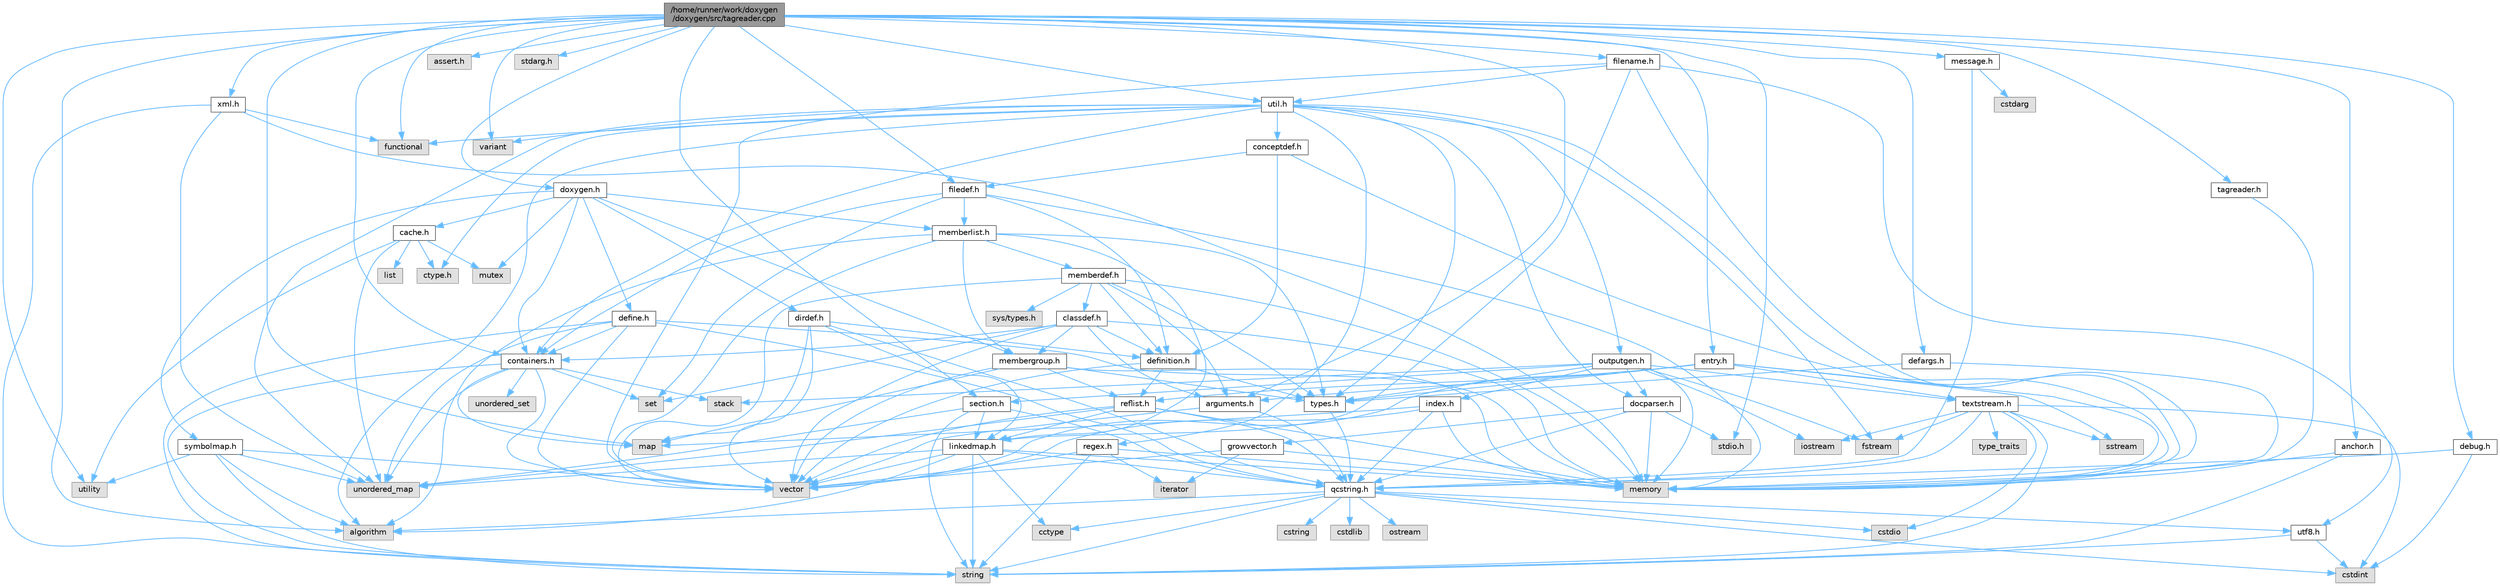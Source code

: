 digraph "/home/runner/work/doxygen/doxygen/src/tagreader.cpp"
{
 // INTERACTIVE_SVG=YES
 // LATEX_PDF_SIZE
  bgcolor="transparent";
  edge [fontname=Helvetica,fontsize=10,labelfontname=Helvetica,labelfontsize=10];
  node [fontname=Helvetica,fontsize=10,shape=box,height=0.2,width=0.4];
  Node1 [id="Node000001",label="/home/runner/work/doxygen\l/doxygen/src/tagreader.cpp",height=0.2,width=0.4,color="gray40", fillcolor="grey60", style="filled", fontcolor="black"];
  Node1 -> Node2 [id="edge1_Node000001_Node000002",color="steelblue1",style="solid"];
  Node2 [id="Node000002",label="tagreader.h",height=0.2,width=0.4,color="grey40", fillcolor="white", style="filled",URL="$d5/d61/tagreader_8h.html",tooltip=" "];
  Node2 -> Node3 [id="edge2_Node000002_Node000003",color="steelblue1",style="solid"];
  Node3 [id="Node000003",label="memory",height=0.2,width=0.4,color="grey60", fillcolor="#E0E0E0", style="filled"];
  Node1 -> Node4 [id="edge3_Node000001_Node000004",color="steelblue1",style="solid"];
  Node4 [id="Node000004",label="map",height=0.2,width=0.4,color="grey60", fillcolor="#E0E0E0", style="filled"];
  Node1 -> Node5 [id="edge4_Node000001_Node000005",color="steelblue1",style="solid"];
  Node5 [id="Node000005",label="functional",height=0.2,width=0.4,color="grey60", fillcolor="#E0E0E0", style="filled"];
  Node1 -> Node6 [id="edge5_Node000001_Node000006",color="steelblue1",style="solid"];
  Node6 [id="Node000006",label="utility",height=0.2,width=0.4,color="grey60", fillcolor="#E0E0E0", style="filled"];
  Node1 -> Node7 [id="edge6_Node000001_Node000007",color="steelblue1",style="solid"];
  Node7 [id="Node000007",label="algorithm",height=0.2,width=0.4,color="grey60", fillcolor="#E0E0E0", style="filled"];
  Node1 -> Node8 [id="edge7_Node000001_Node000008",color="steelblue1",style="solid"];
  Node8 [id="Node000008",label="variant",height=0.2,width=0.4,color="grey60", fillcolor="#E0E0E0", style="filled"];
  Node1 -> Node9 [id="edge8_Node000001_Node000009",color="steelblue1",style="solid"];
  Node9 [id="Node000009",label="assert.h",height=0.2,width=0.4,color="grey60", fillcolor="#E0E0E0", style="filled"];
  Node1 -> Node10 [id="edge9_Node000001_Node000010",color="steelblue1",style="solid"];
  Node10 [id="Node000010",label="stdio.h",height=0.2,width=0.4,color="grey60", fillcolor="#E0E0E0", style="filled"];
  Node1 -> Node11 [id="edge10_Node000001_Node000011",color="steelblue1",style="solid"];
  Node11 [id="Node000011",label="stdarg.h",height=0.2,width=0.4,color="grey60", fillcolor="#E0E0E0", style="filled"];
  Node1 -> Node12 [id="edge11_Node000001_Node000012",color="steelblue1",style="solid"];
  Node12 [id="Node000012",label="xml.h",height=0.2,width=0.4,color="grey40", fillcolor="white", style="filled",URL="$d0/d62/xml_8h.html",tooltip=" "];
  Node12 -> Node3 [id="edge12_Node000012_Node000003",color="steelblue1",style="solid"];
  Node12 -> Node5 [id="edge13_Node000012_Node000005",color="steelblue1",style="solid"];
  Node12 -> Node13 [id="edge14_Node000012_Node000013",color="steelblue1",style="solid"];
  Node13 [id="Node000013",label="string",height=0.2,width=0.4,color="grey60", fillcolor="#E0E0E0", style="filled"];
  Node12 -> Node14 [id="edge15_Node000012_Node000014",color="steelblue1",style="solid"];
  Node14 [id="Node000014",label="unordered_map",height=0.2,width=0.4,color="grey60", fillcolor="#E0E0E0", style="filled"];
  Node1 -> Node15 [id="edge16_Node000001_Node000015",color="steelblue1",style="solid"];
  Node15 [id="Node000015",label="entry.h",height=0.2,width=0.4,color="grey40", fillcolor="white", style="filled",URL="$d1/dc6/entry_8h.html",tooltip=" "];
  Node15 -> Node16 [id="edge17_Node000015_Node000016",color="steelblue1",style="solid"];
  Node16 [id="Node000016",label="vector",height=0.2,width=0.4,color="grey60", fillcolor="#E0E0E0", style="filled"];
  Node15 -> Node3 [id="edge18_Node000015_Node000003",color="steelblue1",style="solid"];
  Node15 -> Node17 [id="edge19_Node000015_Node000017",color="steelblue1",style="solid"];
  Node17 [id="Node000017",label="sstream",height=0.2,width=0.4,color="grey60", fillcolor="#E0E0E0", style="filled"];
  Node15 -> Node18 [id="edge20_Node000015_Node000018",color="steelblue1",style="solid"];
  Node18 [id="Node000018",label="types.h",height=0.2,width=0.4,color="grey40", fillcolor="white", style="filled",URL="$d9/d49/types_8h.html",tooltip="This file contains a number of basic enums and types."];
  Node18 -> Node19 [id="edge21_Node000018_Node000019",color="steelblue1",style="solid"];
  Node19 [id="Node000019",label="qcstring.h",height=0.2,width=0.4,color="grey40", fillcolor="white", style="filled",URL="$d7/d5c/qcstring_8h.html",tooltip=" "];
  Node19 -> Node13 [id="edge22_Node000019_Node000013",color="steelblue1",style="solid"];
  Node19 -> Node7 [id="edge23_Node000019_Node000007",color="steelblue1",style="solid"];
  Node19 -> Node20 [id="edge24_Node000019_Node000020",color="steelblue1",style="solid"];
  Node20 [id="Node000020",label="cctype",height=0.2,width=0.4,color="grey60", fillcolor="#E0E0E0", style="filled"];
  Node19 -> Node21 [id="edge25_Node000019_Node000021",color="steelblue1",style="solid"];
  Node21 [id="Node000021",label="cstring",height=0.2,width=0.4,color="grey60", fillcolor="#E0E0E0", style="filled"];
  Node19 -> Node22 [id="edge26_Node000019_Node000022",color="steelblue1",style="solid"];
  Node22 [id="Node000022",label="cstdio",height=0.2,width=0.4,color="grey60", fillcolor="#E0E0E0", style="filled"];
  Node19 -> Node23 [id="edge27_Node000019_Node000023",color="steelblue1",style="solid"];
  Node23 [id="Node000023",label="cstdlib",height=0.2,width=0.4,color="grey60", fillcolor="#E0E0E0", style="filled"];
  Node19 -> Node24 [id="edge28_Node000019_Node000024",color="steelblue1",style="solid"];
  Node24 [id="Node000024",label="cstdint",height=0.2,width=0.4,color="grey60", fillcolor="#E0E0E0", style="filled"];
  Node19 -> Node25 [id="edge29_Node000019_Node000025",color="steelblue1",style="solid"];
  Node25 [id="Node000025",label="ostream",height=0.2,width=0.4,color="grey60", fillcolor="#E0E0E0", style="filled"];
  Node19 -> Node26 [id="edge30_Node000019_Node000026",color="steelblue1",style="solid"];
  Node26 [id="Node000026",label="utf8.h",height=0.2,width=0.4,color="grey40", fillcolor="white", style="filled",URL="$db/d7c/utf8_8h.html",tooltip="Various UTF8 related helper functions."];
  Node26 -> Node24 [id="edge31_Node000026_Node000024",color="steelblue1",style="solid"];
  Node26 -> Node13 [id="edge32_Node000026_Node000013",color="steelblue1",style="solid"];
  Node15 -> Node27 [id="edge33_Node000015_Node000027",color="steelblue1",style="solid"];
  Node27 [id="Node000027",label="arguments.h",height=0.2,width=0.4,color="grey40", fillcolor="white", style="filled",URL="$df/d9b/arguments_8h.html",tooltip=" "];
  Node27 -> Node16 [id="edge34_Node000027_Node000016",color="steelblue1",style="solid"];
  Node27 -> Node19 [id="edge35_Node000027_Node000019",color="steelblue1",style="solid"];
  Node15 -> Node28 [id="edge36_Node000015_Node000028",color="steelblue1",style="solid"];
  Node28 [id="Node000028",label="reflist.h",height=0.2,width=0.4,color="grey40", fillcolor="white", style="filled",URL="$d1/d02/reflist_8h.html",tooltip=" "];
  Node28 -> Node16 [id="edge37_Node000028_Node000016",color="steelblue1",style="solid"];
  Node28 -> Node14 [id="edge38_Node000028_Node000014",color="steelblue1",style="solid"];
  Node28 -> Node3 [id="edge39_Node000028_Node000003",color="steelblue1",style="solid"];
  Node28 -> Node19 [id="edge40_Node000028_Node000019",color="steelblue1",style="solid"];
  Node28 -> Node29 [id="edge41_Node000028_Node000029",color="steelblue1",style="solid"];
  Node29 [id="Node000029",label="linkedmap.h",height=0.2,width=0.4,color="grey40", fillcolor="white", style="filled",URL="$da/de1/linkedmap_8h.html",tooltip=" "];
  Node29 -> Node14 [id="edge42_Node000029_Node000014",color="steelblue1",style="solid"];
  Node29 -> Node16 [id="edge43_Node000029_Node000016",color="steelblue1",style="solid"];
  Node29 -> Node3 [id="edge44_Node000029_Node000003",color="steelblue1",style="solid"];
  Node29 -> Node13 [id="edge45_Node000029_Node000013",color="steelblue1",style="solid"];
  Node29 -> Node7 [id="edge46_Node000029_Node000007",color="steelblue1",style="solid"];
  Node29 -> Node20 [id="edge47_Node000029_Node000020",color="steelblue1",style="solid"];
  Node29 -> Node19 [id="edge48_Node000029_Node000019",color="steelblue1",style="solid"];
  Node15 -> Node30 [id="edge49_Node000015_Node000030",color="steelblue1",style="solid"];
  Node30 [id="Node000030",label="textstream.h",height=0.2,width=0.4,color="grey40", fillcolor="white", style="filled",URL="$d4/d7d/textstream_8h.html",tooltip=" "];
  Node30 -> Node13 [id="edge50_Node000030_Node000013",color="steelblue1",style="solid"];
  Node30 -> Node31 [id="edge51_Node000030_Node000031",color="steelblue1",style="solid"];
  Node31 [id="Node000031",label="iostream",height=0.2,width=0.4,color="grey60", fillcolor="#E0E0E0", style="filled"];
  Node30 -> Node17 [id="edge52_Node000030_Node000017",color="steelblue1",style="solid"];
  Node30 -> Node24 [id="edge53_Node000030_Node000024",color="steelblue1",style="solid"];
  Node30 -> Node22 [id="edge54_Node000030_Node000022",color="steelblue1",style="solid"];
  Node30 -> Node32 [id="edge55_Node000030_Node000032",color="steelblue1",style="solid"];
  Node32 [id="Node000032",label="fstream",height=0.2,width=0.4,color="grey60", fillcolor="#E0E0E0", style="filled"];
  Node30 -> Node33 [id="edge56_Node000030_Node000033",color="steelblue1",style="solid"];
  Node33 [id="Node000033",label="type_traits",height=0.2,width=0.4,color="grey60", fillcolor="#E0E0E0", style="filled"];
  Node30 -> Node19 [id="edge57_Node000030_Node000019",color="steelblue1",style="solid"];
  Node1 -> Node34 [id="edge58_Node000001_Node000034",color="steelblue1",style="solid"];
  Node34 [id="Node000034",label="doxygen.h",height=0.2,width=0.4,color="grey40", fillcolor="white", style="filled",URL="$d1/da1/doxygen_8h.html",tooltip=" "];
  Node34 -> Node35 [id="edge59_Node000034_Node000035",color="steelblue1",style="solid"];
  Node35 [id="Node000035",label="mutex",height=0.2,width=0.4,color="grey60", fillcolor="#E0E0E0", style="filled"];
  Node34 -> Node36 [id="edge60_Node000034_Node000036",color="steelblue1",style="solid"];
  Node36 [id="Node000036",label="containers.h",height=0.2,width=0.4,color="grey40", fillcolor="white", style="filled",URL="$d5/d75/containers_8h.html",tooltip=" "];
  Node36 -> Node16 [id="edge61_Node000036_Node000016",color="steelblue1",style="solid"];
  Node36 -> Node13 [id="edge62_Node000036_Node000013",color="steelblue1",style="solid"];
  Node36 -> Node37 [id="edge63_Node000036_Node000037",color="steelblue1",style="solid"];
  Node37 [id="Node000037",label="set",height=0.2,width=0.4,color="grey60", fillcolor="#E0E0E0", style="filled"];
  Node36 -> Node4 [id="edge64_Node000036_Node000004",color="steelblue1",style="solid"];
  Node36 -> Node38 [id="edge65_Node000036_Node000038",color="steelblue1",style="solid"];
  Node38 [id="Node000038",label="unordered_set",height=0.2,width=0.4,color="grey60", fillcolor="#E0E0E0", style="filled"];
  Node36 -> Node14 [id="edge66_Node000036_Node000014",color="steelblue1",style="solid"];
  Node36 -> Node39 [id="edge67_Node000036_Node000039",color="steelblue1",style="solid"];
  Node39 [id="Node000039",label="stack",height=0.2,width=0.4,color="grey60", fillcolor="#E0E0E0", style="filled"];
  Node34 -> Node40 [id="edge68_Node000034_Node000040",color="steelblue1",style="solid"];
  Node40 [id="Node000040",label="membergroup.h",height=0.2,width=0.4,color="grey40", fillcolor="white", style="filled",URL="$d9/d11/membergroup_8h.html",tooltip=" "];
  Node40 -> Node16 [id="edge69_Node000040_Node000016",color="steelblue1",style="solid"];
  Node40 -> Node4 [id="edge70_Node000040_Node000004",color="steelblue1",style="solid"];
  Node40 -> Node3 [id="edge71_Node000040_Node000003",color="steelblue1",style="solid"];
  Node40 -> Node18 [id="edge72_Node000040_Node000018",color="steelblue1",style="solid"];
  Node40 -> Node28 [id="edge73_Node000040_Node000028",color="steelblue1",style="solid"];
  Node34 -> Node41 [id="edge74_Node000034_Node000041",color="steelblue1",style="solid"];
  Node41 [id="Node000041",label="dirdef.h",height=0.2,width=0.4,color="grey40", fillcolor="white", style="filled",URL="$d6/d15/dirdef_8h.html",tooltip=" "];
  Node41 -> Node16 [id="edge75_Node000041_Node000016",color="steelblue1",style="solid"];
  Node41 -> Node4 [id="edge76_Node000041_Node000004",color="steelblue1",style="solid"];
  Node41 -> Node19 [id="edge77_Node000041_Node000019",color="steelblue1",style="solid"];
  Node41 -> Node29 [id="edge78_Node000041_Node000029",color="steelblue1",style="solid"];
  Node41 -> Node42 [id="edge79_Node000041_Node000042",color="steelblue1",style="solid"];
  Node42 [id="Node000042",label="definition.h",height=0.2,width=0.4,color="grey40", fillcolor="white", style="filled",URL="$df/da1/definition_8h.html",tooltip=" "];
  Node42 -> Node16 [id="edge80_Node000042_Node000016",color="steelblue1",style="solid"];
  Node42 -> Node18 [id="edge81_Node000042_Node000018",color="steelblue1",style="solid"];
  Node42 -> Node28 [id="edge82_Node000042_Node000028",color="steelblue1",style="solid"];
  Node34 -> Node43 [id="edge83_Node000034_Node000043",color="steelblue1",style="solid"];
  Node43 [id="Node000043",label="memberlist.h",height=0.2,width=0.4,color="grey40", fillcolor="white", style="filled",URL="$dd/d78/memberlist_8h.html",tooltip=" "];
  Node43 -> Node16 [id="edge84_Node000043_Node000016",color="steelblue1",style="solid"];
  Node43 -> Node7 [id="edge85_Node000043_Node000007",color="steelblue1",style="solid"];
  Node43 -> Node44 [id="edge86_Node000043_Node000044",color="steelblue1",style="solid"];
  Node44 [id="Node000044",label="memberdef.h",height=0.2,width=0.4,color="grey40", fillcolor="white", style="filled",URL="$d4/d46/memberdef_8h.html",tooltip=" "];
  Node44 -> Node16 [id="edge87_Node000044_Node000016",color="steelblue1",style="solid"];
  Node44 -> Node3 [id="edge88_Node000044_Node000003",color="steelblue1",style="solid"];
  Node44 -> Node45 [id="edge89_Node000044_Node000045",color="steelblue1",style="solid"];
  Node45 [id="Node000045",label="sys/types.h",height=0.2,width=0.4,color="grey60", fillcolor="#E0E0E0", style="filled"];
  Node44 -> Node18 [id="edge90_Node000044_Node000018",color="steelblue1",style="solid"];
  Node44 -> Node42 [id="edge91_Node000044_Node000042",color="steelblue1",style="solid"];
  Node44 -> Node27 [id="edge92_Node000044_Node000027",color="steelblue1",style="solid"];
  Node44 -> Node46 [id="edge93_Node000044_Node000046",color="steelblue1",style="solid"];
  Node46 [id="Node000046",label="classdef.h",height=0.2,width=0.4,color="grey40", fillcolor="white", style="filled",URL="$d1/da6/classdef_8h.html",tooltip=" "];
  Node46 -> Node3 [id="edge94_Node000046_Node000003",color="steelblue1",style="solid"];
  Node46 -> Node16 [id="edge95_Node000046_Node000016",color="steelblue1",style="solid"];
  Node46 -> Node37 [id="edge96_Node000046_Node000037",color="steelblue1",style="solid"];
  Node46 -> Node36 [id="edge97_Node000046_Node000036",color="steelblue1",style="solid"];
  Node46 -> Node42 [id="edge98_Node000046_Node000042",color="steelblue1",style="solid"];
  Node46 -> Node27 [id="edge99_Node000046_Node000027",color="steelblue1",style="solid"];
  Node46 -> Node40 [id="edge100_Node000046_Node000040",color="steelblue1",style="solid"];
  Node43 -> Node29 [id="edge101_Node000043_Node000029",color="steelblue1",style="solid"];
  Node43 -> Node18 [id="edge102_Node000043_Node000018",color="steelblue1",style="solid"];
  Node43 -> Node40 [id="edge103_Node000043_Node000040",color="steelblue1",style="solid"];
  Node34 -> Node47 [id="edge104_Node000034_Node000047",color="steelblue1",style="solid"];
  Node47 [id="Node000047",label="define.h",height=0.2,width=0.4,color="grey40", fillcolor="white", style="filled",URL="$df/d67/define_8h.html",tooltip=" "];
  Node47 -> Node16 [id="edge105_Node000047_Node000016",color="steelblue1",style="solid"];
  Node47 -> Node3 [id="edge106_Node000047_Node000003",color="steelblue1",style="solid"];
  Node47 -> Node13 [id="edge107_Node000047_Node000013",color="steelblue1",style="solid"];
  Node47 -> Node14 [id="edge108_Node000047_Node000014",color="steelblue1",style="solid"];
  Node47 -> Node19 [id="edge109_Node000047_Node000019",color="steelblue1",style="solid"];
  Node47 -> Node36 [id="edge110_Node000047_Node000036",color="steelblue1",style="solid"];
  Node34 -> Node48 [id="edge111_Node000034_Node000048",color="steelblue1",style="solid"];
  Node48 [id="Node000048",label="cache.h",height=0.2,width=0.4,color="grey40", fillcolor="white", style="filled",URL="$d3/d26/cache_8h.html",tooltip=" "];
  Node48 -> Node49 [id="edge112_Node000048_Node000049",color="steelblue1",style="solid"];
  Node49 [id="Node000049",label="list",height=0.2,width=0.4,color="grey60", fillcolor="#E0E0E0", style="filled"];
  Node48 -> Node14 [id="edge113_Node000048_Node000014",color="steelblue1",style="solid"];
  Node48 -> Node35 [id="edge114_Node000048_Node000035",color="steelblue1",style="solid"];
  Node48 -> Node6 [id="edge115_Node000048_Node000006",color="steelblue1",style="solid"];
  Node48 -> Node50 [id="edge116_Node000048_Node000050",color="steelblue1",style="solid"];
  Node50 [id="Node000050",label="ctype.h",height=0.2,width=0.4,color="grey60", fillcolor="#E0E0E0", style="filled"];
  Node34 -> Node51 [id="edge117_Node000034_Node000051",color="steelblue1",style="solid"];
  Node51 [id="Node000051",label="symbolmap.h",height=0.2,width=0.4,color="grey40", fillcolor="white", style="filled",URL="$d7/ddd/symbolmap_8h.html",tooltip=" "];
  Node51 -> Node7 [id="edge118_Node000051_Node000007",color="steelblue1",style="solid"];
  Node51 -> Node14 [id="edge119_Node000051_Node000014",color="steelblue1",style="solid"];
  Node51 -> Node16 [id="edge120_Node000051_Node000016",color="steelblue1",style="solid"];
  Node51 -> Node13 [id="edge121_Node000051_Node000013",color="steelblue1",style="solid"];
  Node51 -> Node6 [id="edge122_Node000051_Node000006",color="steelblue1",style="solid"];
  Node1 -> Node52 [id="edge123_Node000001_Node000052",color="steelblue1",style="solid"];
  Node52 [id="Node000052",label="util.h",height=0.2,width=0.4,color="grey40", fillcolor="white", style="filled",URL="$d8/d3c/util_8h.html",tooltip="A bunch of utility functions."];
  Node52 -> Node3 [id="edge124_Node000052_Node000003",color="steelblue1",style="solid"];
  Node52 -> Node14 [id="edge125_Node000052_Node000014",color="steelblue1",style="solid"];
  Node52 -> Node7 [id="edge126_Node000052_Node000007",color="steelblue1",style="solid"];
  Node52 -> Node5 [id="edge127_Node000052_Node000005",color="steelblue1",style="solid"];
  Node52 -> Node32 [id="edge128_Node000052_Node000032",color="steelblue1",style="solid"];
  Node52 -> Node8 [id="edge129_Node000052_Node000008",color="steelblue1",style="solid"];
  Node52 -> Node50 [id="edge130_Node000052_Node000050",color="steelblue1",style="solid"];
  Node52 -> Node18 [id="edge131_Node000052_Node000018",color="steelblue1",style="solid"];
  Node52 -> Node53 [id="edge132_Node000052_Node000053",color="steelblue1",style="solid"];
  Node53 [id="Node000053",label="docparser.h",height=0.2,width=0.4,color="grey40", fillcolor="white", style="filled",URL="$de/d9c/docparser_8h.html",tooltip=" "];
  Node53 -> Node10 [id="edge133_Node000053_Node000010",color="steelblue1",style="solid"];
  Node53 -> Node3 [id="edge134_Node000053_Node000003",color="steelblue1",style="solid"];
  Node53 -> Node19 [id="edge135_Node000053_Node000019",color="steelblue1",style="solid"];
  Node53 -> Node54 [id="edge136_Node000053_Node000054",color="steelblue1",style="solid"];
  Node54 [id="Node000054",label="growvector.h",height=0.2,width=0.4,color="grey40", fillcolor="white", style="filled",URL="$d7/d50/growvector_8h.html",tooltip=" "];
  Node54 -> Node16 [id="edge137_Node000054_Node000016",color="steelblue1",style="solid"];
  Node54 -> Node3 [id="edge138_Node000054_Node000003",color="steelblue1",style="solid"];
  Node54 -> Node55 [id="edge139_Node000054_Node000055",color="steelblue1",style="solid"];
  Node55 [id="Node000055",label="iterator",height=0.2,width=0.4,color="grey60", fillcolor="#E0E0E0", style="filled"];
  Node52 -> Node36 [id="edge140_Node000052_Node000036",color="steelblue1",style="solid"];
  Node52 -> Node56 [id="edge141_Node000052_Node000056",color="steelblue1",style="solid"];
  Node56 [id="Node000056",label="outputgen.h",height=0.2,width=0.4,color="grey40", fillcolor="white", style="filled",URL="$df/d06/outputgen_8h.html",tooltip=" "];
  Node56 -> Node3 [id="edge142_Node000056_Node000003",color="steelblue1",style="solid"];
  Node56 -> Node39 [id="edge143_Node000056_Node000039",color="steelblue1",style="solid"];
  Node56 -> Node31 [id="edge144_Node000056_Node000031",color="steelblue1",style="solid"];
  Node56 -> Node32 [id="edge145_Node000056_Node000032",color="steelblue1",style="solid"];
  Node56 -> Node18 [id="edge146_Node000056_Node000018",color="steelblue1",style="solid"];
  Node56 -> Node57 [id="edge147_Node000056_Node000057",color="steelblue1",style="solid"];
  Node57 [id="Node000057",label="index.h",height=0.2,width=0.4,color="grey40", fillcolor="white", style="filled",URL="$d1/db5/index_8h.html",tooltip=" "];
  Node57 -> Node3 [id="edge148_Node000057_Node000003",color="steelblue1",style="solid"];
  Node57 -> Node16 [id="edge149_Node000057_Node000016",color="steelblue1",style="solid"];
  Node57 -> Node4 [id="edge150_Node000057_Node000004",color="steelblue1",style="solid"];
  Node57 -> Node19 [id="edge151_Node000057_Node000019",color="steelblue1",style="solid"];
  Node56 -> Node58 [id="edge152_Node000056_Node000058",color="steelblue1",style="solid"];
  Node58 [id="Node000058",label="section.h",height=0.2,width=0.4,color="grey40", fillcolor="white", style="filled",URL="$d1/d2a/section_8h.html",tooltip=" "];
  Node58 -> Node13 [id="edge153_Node000058_Node000013",color="steelblue1",style="solid"];
  Node58 -> Node14 [id="edge154_Node000058_Node000014",color="steelblue1",style="solid"];
  Node58 -> Node19 [id="edge155_Node000058_Node000019",color="steelblue1",style="solid"];
  Node58 -> Node29 [id="edge156_Node000058_Node000029",color="steelblue1",style="solid"];
  Node56 -> Node30 [id="edge157_Node000056_Node000030",color="steelblue1",style="solid"];
  Node56 -> Node53 [id="edge158_Node000056_Node000053",color="steelblue1",style="solid"];
  Node52 -> Node59 [id="edge159_Node000052_Node000059",color="steelblue1",style="solid"];
  Node59 [id="Node000059",label="regex.h",height=0.2,width=0.4,color="grey40", fillcolor="white", style="filled",URL="$d1/d21/regex_8h.html",tooltip=" "];
  Node59 -> Node3 [id="edge160_Node000059_Node000003",color="steelblue1",style="solid"];
  Node59 -> Node13 [id="edge161_Node000059_Node000013",color="steelblue1",style="solid"];
  Node59 -> Node16 [id="edge162_Node000059_Node000016",color="steelblue1",style="solid"];
  Node59 -> Node55 [id="edge163_Node000059_Node000055",color="steelblue1",style="solid"];
  Node52 -> Node60 [id="edge164_Node000052_Node000060",color="steelblue1",style="solid"];
  Node60 [id="Node000060",label="conceptdef.h",height=0.2,width=0.4,color="grey40", fillcolor="white", style="filled",URL="$da/df1/conceptdef_8h.html",tooltip=" "];
  Node60 -> Node3 [id="edge165_Node000060_Node000003",color="steelblue1",style="solid"];
  Node60 -> Node42 [id="edge166_Node000060_Node000042",color="steelblue1",style="solid"];
  Node60 -> Node61 [id="edge167_Node000060_Node000061",color="steelblue1",style="solid"];
  Node61 [id="Node000061",label="filedef.h",height=0.2,width=0.4,color="grey40", fillcolor="white", style="filled",URL="$d4/d3a/filedef_8h.html",tooltip=" "];
  Node61 -> Node3 [id="edge168_Node000061_Node000003",color="steelblue1",style="solid"];
  Node61 -> Node37 [id="edge169_Node000061_Node000037",color="steelblue1",style="solid"];
  Node61 -> Node42 [id="edge170_Node000061_Node000042",color="steelblue1",style="solid"];
  Node61 -> Node43 [id="edge171_Node000061_Node000043",color="steelblue1",style="solid"];
  Node61 -> Node36 [id="edge172_Node000061_Node000036",color="steelblue1",style="solid"];
  Node1 -> Node62 [id="edge173_Node000001_Node000062",color="steelblue1",style="solid"];
  Node62 [id="Node000062",label="message.h",height=0.2,width=0.4,color="grey40", fillcolor="white", style="filled",URL="$d2/d0d/message_8h.html",tooltip=" "];
  Node62 -> Node63 [id="edge174_Node000062_Node000063",color="steelblue1",style="solid"];
  Node63 [id="Node000063",label="cstdarg",height=0.2,width=0.4,color="grey60", fillcolor="#E0E0E0", style="filled"];
  Node62 -> Node19 [id="edge175_Node000062_Node000019",color="steelblue1",style="solid"];
  Node1 -> Node64 [id="edge176_Node000001_Node000064",color="steelblue1",style="solid"];
  Node64 [id="Node000064",label="defargs.h",height=0.2,width=0.4,color="grey40", fillcolor="white", style="filled",URL="$d8/d65/defargs_8h.html",tooltip=" "];
  Node64 -> Node18 [id="edge177_Node000064_Node000018",color="steelblue1",style="solid"];
  Node64 -> Node3 [id="edge178_Node000064_Node000003",color="steelblue1",style="solid"];
  Node1 -> Node27 [id="edge179_Node000001_Node000027",color="steelblue1",style="solid"];
  Node1 -> Node61 [id="edge180_Node000001_Node000061",color="steelblue1",style="solid"];
  Node1 -> Node65 [id="edge181_Node000001_Node000065",color="steelblue1",style="solid"];
  Node65 [id="Node000065",label="filename.h",height=0.2,width=0.4,color="grey40", fillcolor="white", style="filled",URL="$dc/dd6/filename_8h.html",tooltip=" "];
  Node65 -> Node3 [id="edge182_Node000065_Node000003",color="steelblue1",style="solid"];
  Node65 -> Node16 [id="edge183_Node000065_Node000016",color="steelblue1",style="solid"];
  Node65 -> Node29 [id="edge184_Node000065_Node000029",color="steelblue1",style="solid"];
  Node65 -> Node26 [id="edge185_Node000065_Node000026",color="steelblue1",style="solid"];
  Node65 -> Node52 [id="edge186_Node000065_Node000052",color="steelblue1",style="solid"];
  Node1 -> Node58 [id="edge187_Node000001_Node000058",color="steelblue1",style="solid"];
  Node1 -> Node36 [id="edge188_Node000001_Node000036",color="steelblue1",style="solid"];
  Node1 -> Node66 [id="edge189_Node000001_Node000066",color="steelblue1",style="solid"];
  Node66 [id="Node000066",label="debug.h",height=0.2,width=0.4,color="grey40", fillcolor="white", style="filled",URL="$db/d16/debug_8h.html",tooltip=" "];
  Node66 -> Node24 [id="edge190_Node000066_Node000024",color="steelblue1",style="solid"];
  Node66 -> Node19 [id="edge191_Node000066_Node000019",color="steelblue1",style="solid"];
  Node1 -> Node67 [id="edge192_Node000001_Node000067",color="steelblue1",style="solid"];
  Node67 [id="Node000067",label="anchor.h",height=0.2,width=0.4,color="grey40", fillcolor="white", style="filled",URL="$df/df8/anchor_8h.html",tooltip=" "];
  Node67 -> Node3 [id="edge193_Node000067_Node000003",color="steelblue1",style="solid"];
  Node67 -> Node13 [id="edge194_Node000067_Node000013",color="steelblue1",style="solid"];
}
